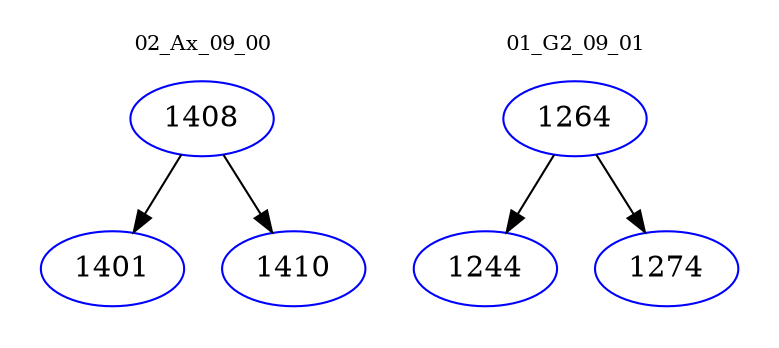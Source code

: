 digraph{
subgraph cluster_0 {
color = white
label = "02_Ax_09_00";
fontsize=10;
T0_1408 [label="1408", color="blue"]
T0_1408 -> T0_1401 [color="black"]
T0_1401 [label="1401", color="blue"]
T0_1408 -> T0_1410 [color="black"]
T0_1410 [label="1410", color="blue"]
}
subgraph cluster_1 {
color = white
label = "01_G2_09_01";
fontsize=10;
T1_1264 [label="1264", color="blue"]
T1_1264 -> T1_1244 [color="black"]
T1_1244 [label="1244", color="blue"]
T1_1264 -> T1_1274 [color="black"]
T1_1274 [label="1274", color="blue"]
}
}
